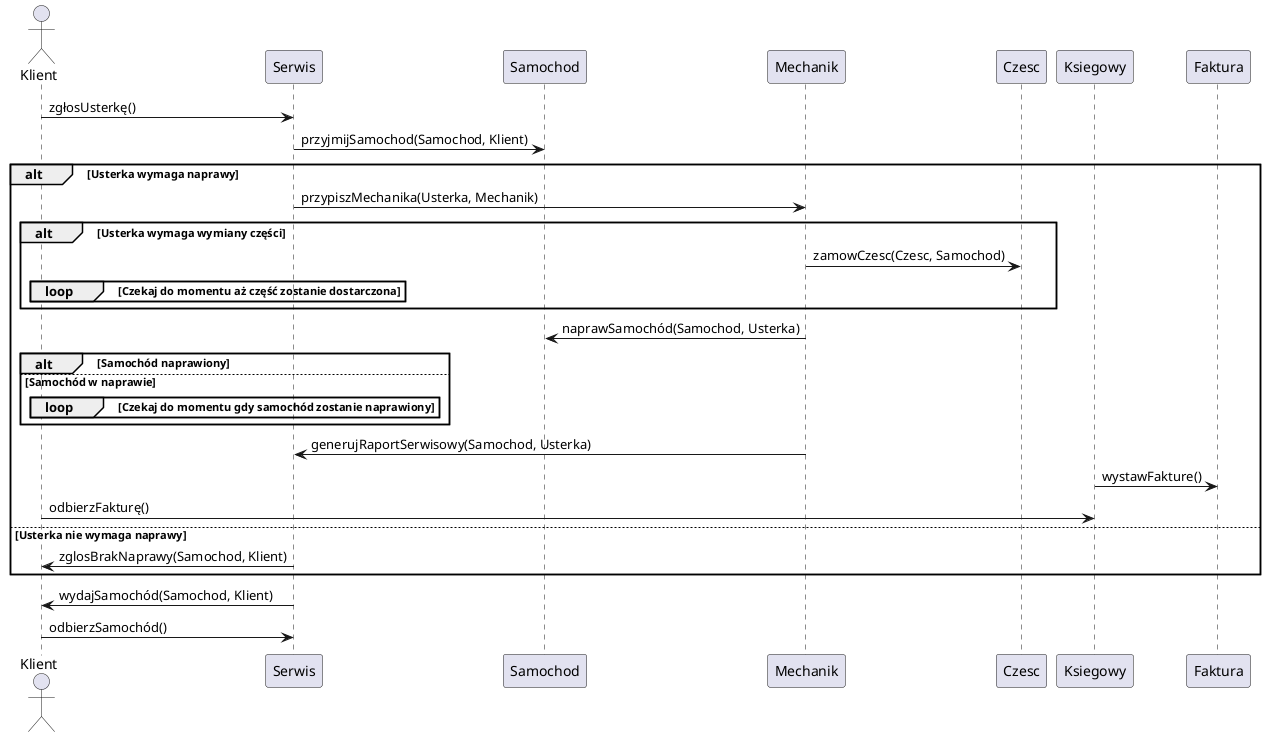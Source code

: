 @startuml "serwis_samochodowy_diagram_sekwencji"

actor Klient
Klient -> Serwis: zgłosUsterkę()
Serwis -> Samochod: przyjmijSamochod(Samochod, Klient)
alt Usterka wymaga naprawy
    Serwis -> Mechanik: przypiszMechanika(Usterka, Mechanik)
    alt Usterka wymaga wymiany części
        Mechanik -> Czesc: zamowCzesc(Czesc, Samochod)
        loop Czekaj do momentu aż część zostanie dostarczona
        end
    end
    Mechanik -> Samochod: naprawSamochód(Samochod, Usterka)
    alt Samochód naprawiony
    else Samochód w naprawie
        loop Czekaj do momentu gdy samochód zostanie naprawiony
        end
    end
    Mechanik -> Serwis: generujRaportSerwisowy(Samochod, Usterka)
    Ksiegowy -> Faktura: wystawFakture()
    Klient -> Ksiegowy: odbierzFakturę()
else Usterka nie wymaga naprawy
    Serwis -> Klient: zglosBrakNaprawy(Samochod, Klient)
end
Serwis -> Klient: wydajSamochód(Samochod, Klient)
Klient -> Serwis: odbierzSamochód()
@enduml